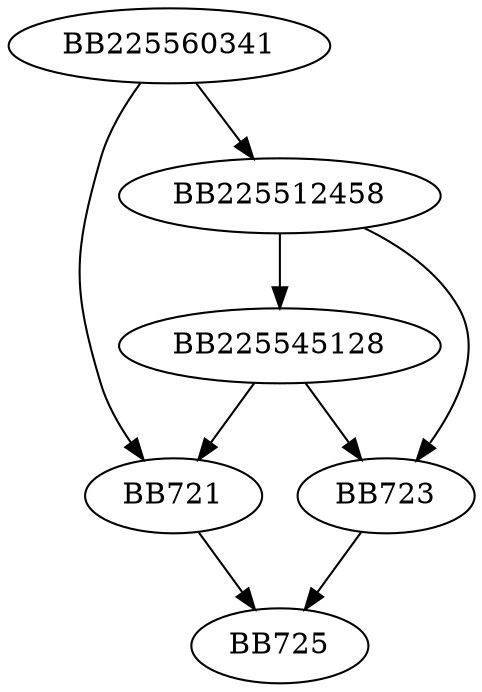 digraph G{
	BB225560341->BB721;
	BB225560341->BB225512458;
	BB225512458->BB723;
	BB225512458->BB225545128;
	BB225545128->BB723;
	BB225545128->BB721;
	BB723->BB725;
	BB721->BB725;
}
